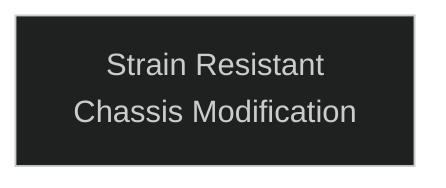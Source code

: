 ---
config:
  theme: dark
---
flowchart TD

    strain_resistant_chassis_modification[Strain Resistant<br>Chassis Modification]
    click strain_resistant_chassis_modification callback "
        Strain Resistant Chassis Modification<br>
        <br>
        Cost: None<br>
        Installation Cost: 1 mote<br>
        Duration: Permanent<br>
        Type: Special<br>
        Minimum Stamina: 1<br>
        Minimum Essence: Varies<br>
        Prerequisite Charms: None<br>
        <br>
        Through the implantation of armored plates, reinforcing
        struts and redundant parts, the Alchemical is made more
        resistant to damage. When the Exalt takes this Charm, he
        may choose to permanently gain either two - 1 health levels
        or three -2 health levels. The choice can be made each time
        the Charm is taken and cannot be changed without reinstallation
        of the Charm. The Alchemical may take this Charm
        as many times as he has points of permanent Essence.
        This Charm is the Alchemical equivalent of Ox-Body
        Technique. If members of the Eclipse Caste take it, it counts
        against their Endurance as if they had taken Ox-Body
        Technique. The Strain Resistant Chassis Modification is
        obvious when applied to an Exalt — his joints and vitals are
        clearly armored, and his frame is square and powerful.
        "
